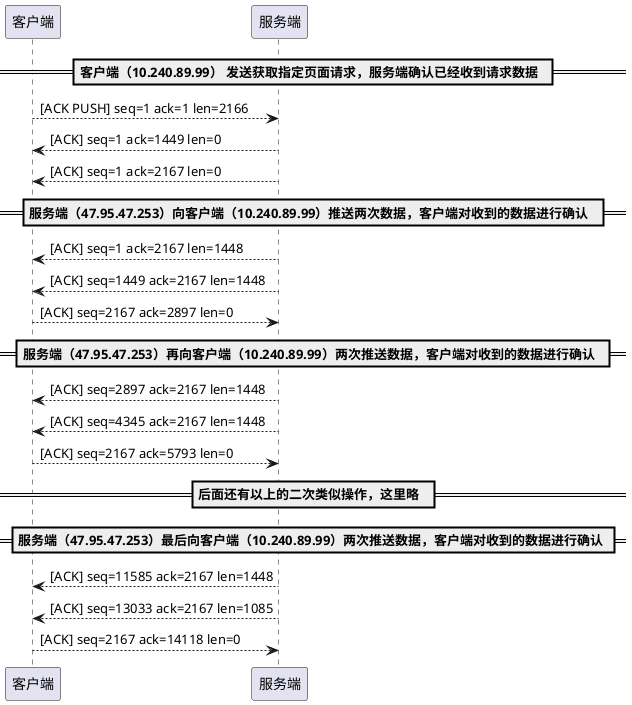 @startuml
== 客户端（10.240.89.99） 发送获取指定页面请求，服务端确认已经收到请求数据  ==
客户端 --> 服务端: [ACK PUSH] seq=1 ack=1 len=2166
服务端 --> 客户端: [ACK] seq=1 ack=1449 len=0
服务端 --> 客户端: [ACK] seq=1 ack=2167 len=0

== 服务端（47.95.47.253）向客户端（10.240.89.99）推送两次数据，客户端对收到的数据进行确认  ==
服务端 --> 客户端: [ACK] seq=1 ack=2167 len=1448
服务端 --> 客户端: [ACK] seq=1449 ack=2167 len=1448
客户端 --> 服务端: [ACK] seq=2167 ack=2897 len=0

== 服务端（47.95.47.253）再向客户端（10.240.89.99）两次推送数据，客户端对收到的数据进行确认  ==
服务端 --> 客户端: [ACK] seq=2897 ack=2167 len=1448
服务端 --> 客户端: [ACK] seq=4345 ack=2167 len=1448
客户端 --> 服务端: [ACK] seq=2167 ack=5793 len=0
== 后面还有以上的二次类似操作，这里略  ==

== 服务端（47.95.47.253）最后向客户端（10.240.89.99）两次推送数据，客户端对收到的数据进行确认 ==
服务端 --> 客户端: [ACK] seq=11585 ack=2167 len=1448
服务端 --> 客户端: [ACK] seq=13033 ack=2167 len=1085
客户端 --> 服务端: [ACK] seq=2167 ack=14118 len=0


@enduml